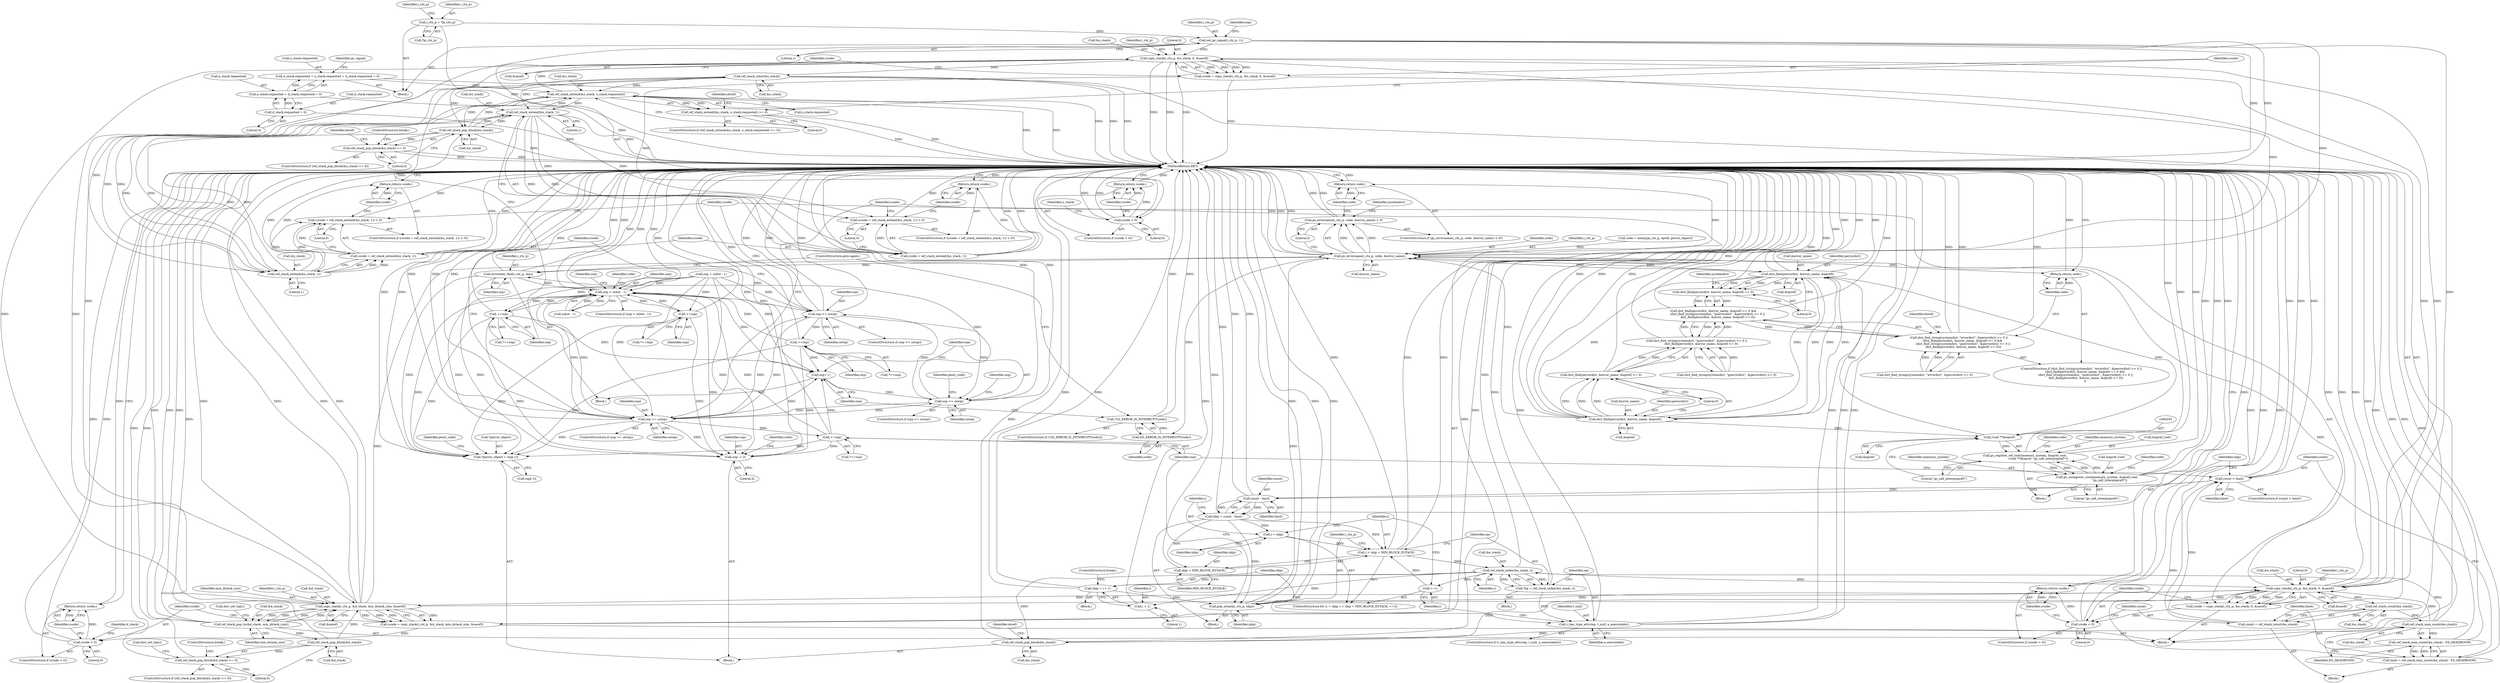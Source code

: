 digraph "0_ghostscript_b575e1ec42cc86f6a58c603f2a88fcc2af699cc8@API" {
"1000580" [label="(Call,copy_stack(i_ctx_p, &o_stack, 0, &saref))"];
"1000263" [label="(Call,set_gc_signal(i_ctx_p, 1))"];
"1000234" [label="(Call,i_ctx_p = *pi_ctx_p)"];
"1000548" [label="(Call,ref_stack_extend(&o_stack, o_stack.requested))"];
"1000456" [label="(Call,ref_stack_extend(&o_stack, 1))"];
"1000593" [label="(Call,ref_stack_clear(&o_stack))"];
"1000580" [label="(Call,copy_stack(i_ctx_p, &o_stack, 0, &saref))"];
"1000403" [label="(Call,copy_stack(i_ctx_p, &d_stack, min_dstack_size, &saref))"];
"1000430" [label="(Call,ref_stack_pop_block(&d_stack))"];
"1000416" [label="(Call,ref_stack_pop_to(&d_stack, min_dstack_size))"];
"1000465" [label="(Call,copy_stack(i_ctx_p, &e_stack, 0, &saref))"];
"1000325" [label="(Call,ref_stack_pop_block(&e_stack))"];
"1000520" [label="(Call,ref_stack_index(&e_stack, i))"];
"1000489" [label="(Call,ref_stack_max_count(&e_stack))"];
"1000482" [label="(Call,ref_stack_count(&e_stack))"];
"1000509" [label="(Call,i < skip + MIN_BLOCK_ESTACK)"];
"1000506" [label="(Call,i = skip)"];
"1000499" [label="(Call,skip = count - limit)"];
"1000501" [label="(Call,count - limit)"];
"1000494" [label="(Call,count > limit)"];
"1000480" [label="(Call,count = ref_stack_count(&e_stack))"];
"1000486" [label="(Call,limit = ref_stack_max_count(&e_stack) - ES_HEADROOM)"];
"1000488" [label="(Call,ref_stack_max_count(&e_stack) - ES_HEADROOM)"];
"1000514" [label="(Call,++i)"];
"1000605" [label="(Call,ref_stack_pop_block(&o_stack))"];
"1000394" [label="(Call,ref_stack_extend(&o_stack, 1))"];
"1000176" [label="(Call,o_stack.requested = e_stack.requested = d_stack.requested = 0)"];
"1000180" [label="(Call,e_stack.requested = d_stack.requested = 0)"];
"1000184" [label="(Call,d_stack.requested = 0)"];
"1000401" [label="(Call,ccode = copy_stack(i_ctx_p, &d_stack, min_dstack_size, &saref))"];
"1000411" [label="(Call,ccode < 0)"];
"1000414" [label="(Return,return ccode;)"];
"1000429" [label="(Call,ref_stack_pop_block(&d_stack) >= 0)"];
"1000463" [label="(Call,ccode = copy_stack(i_ctx_p, &e_stack, 0, &saref))"];
"1000473" [label="(Call,ccode < 0)"];
"1000476" [label="(Return,return ccode;)"];
"1000518" [label="(Call,*ep = ref_stack_index(&e_stack, i))"];
"1000525" [label="(Call,r_has_type_attrs(ep, t_null, a_executable))"];
"1000530" [label="(Call,skip = i + 1)"];
"1000536" [label="(Call,pop_estack(i_ctx_p, skip))"];
"1000628" [label="(Call,gs_errorname(i_ctx_p, code, &error_name))"];
"1000627" [label="(Call,gs_errorname(i_ctx_p, code, &error_name) < 0)"];
"1000634" [label="(Return,return code;)"];
"1000647" [label="(Call,dict_find(perrordict, &error_name, &epref))"];
"1000202" [label="(Call,(void **)&epref)"];
"1000198" [label="(Call,gs_register_ref_root(imemory_system, &epref_root,\n                             (void **)&epref, \"gs_call_interp(epref)\"))"];
"1000217" [label="(Call,gs_unregister_root(imemory_system, &epref_root,\n                           \"gs_call_interp(epref)\"))"];
"1000646" [label="(Call,dict_find(perrordict, &error_name, &epref) <= 0)"];
"1000645" [label="(Call,dict_find(perrordict, &error_name, &epref) <= 0 &&\n         (dict_find_string(systemdict, \"gserrordict\", &perrordict) <= 0 ||\n          dict_find(perrordict, &error_name, &epref) <= 0))"];
"1000637" [label="(Call,dict_find_string(systemdict, \"errordict\", &perrordict) <= 0 ||\n        (dict_find(perrordict, &error_name, &epref) <= 0 &&\n         (dict_find_string(systemdict, \"gserrordict\", &perrordict) <= 0 ||\n          dict_find(perrordict, &error_name, &epref) <= 0)))"];
"1000654" [label="(Call,dict_find_string(systemdict, \"gserrordict\", &perrordict) <= 0 ||\n          dict_find(perrordict, &error_name, &epref) <= 0)"];
"1000663" [label="(Call,dict_find(perrordict, &error_name, &epref))"];
"1000662" [label="(Call,dict_find(perrordict, &error_name, &epref) <= 0)"];
"1000670" [label="(Return,return code;)"];
"1000682" [label="(Call,GS_ERROR_IS_INTERRUPT(code))"];
"1000681" [label="(Call,!GS_ERROR_IS_INTERRUPT(code))"];
"1000703" [label="(Call,errorexec_find(i_ctx_p, osp))"];
"1000284" [label="(Call,*perror_object = osp[-1])"];
"1000301" [label="(Call,osp -= 2)"];
"1000371" [label="(Call,osp < osbot - 1)"];
"1000386" [label="(Call,osp >= ostop)"];
"1000423" [label="(Call,++osp)"];
"1000685" [label="(Call,osp++)"];
"1000688" [label="(Call,osp >= ostop)"];
"1000448" [label="(Call,osp >= ostop)"];
"1000541" [label="(Call,++osp)"];
"1000567" [label="(Call,++osp)"];
"1000598" [label="(Call,++osp)"];
"1000532" [label="(Call,i + 1)"];
"1000511" [label="(Call,skip + MIN_BLOCK_ESTACK)"];
"1000578" [label="(Call,ccode = copy_stack(i_ctx_p, &o_stack, 0, &saref))"];
"1000588" [label="(Call,ccode < 0)"];
"1000591" [label="(Return,return ccode;)"];
"1000391" [label="(Call,(ccode = ref_stack_extend(&o_stack, 1)) < 0)"];
"1000392" [label="(Call,ccode = ref_stack_extend(&o_stack, 1))"];
"1000399" [label="(Return,return ccode;)"];
"1000453" [label="(Call,(ccode = ref_stack_extend(&o_stack, 1)) < 0)"];
"1000454" [label="(Call,ccode = ref_stack_extend(&o_stack, 1))"];
"1000461" [label="(Return,return ccode;)"];
"1000547" [label="(Call,ref_stack_extend(&o_stack, o_stack.requested) >= 0)"];
"1000604" [label="(Call,ref_stack_pop_block(&o_stack) >= 0)"];
"1000423" [label="(Call,++osp)"];
"1000219" [label="(Call,&epref_root)"];
"1000611" [label="(Identifier,doref)"];
"1000263" [label="(Call,set_gc_signal(i_ctx_p, 1))"];
"1000501" [label="(Call,count - limit)"];
"1000598" [label="(Call,++osp)"];
"1000461" [label="(Return,return ccode;)"];
"1000422" [label="(Call,*++osp)"];
"1000478" [label="(Block,)"];
"1000191" [label="(Identifier,gc_signal)"];
"1000673" [label="(Identifier,doref)"];
"1000371" [label="(Call,osp < osbot - 1)"];
"1000707" [label="(MethodReturn,RET)"];
"1000604" [label="(Call,ref_stack_pop_block(&o_stack) >= 0)"];
"1000392" [label="(Call,ccode = ref_stack_extend(&o_stack, 1))"];
"1000538" [label="(Identifier,skip)"];
"1000645" [label="(Call,dict_find(perrordict, &error_name, &epref) <= 0 &&\n         (dict_find_string(systemdict, \"gserrordict\", &perrordict) <= 0 ||\n          dict_find(perrordict, &error_name, &epref) <= 0))"];
"1000482" [label="(Call,ref_stack_count(&e_stack))"];
"1000655" [label="(Call,dict_find_string(systemdict, \"gserrordict\", &perrordict) <= 0)"];
"1000393" [label="(Identifier,ccode)"];
"1000686" [label="(Identifier,osp)"];
"1000448" [label="(Call,osp >= ostop)"];
"1000303" [label="(Literal,2)"];
"1000176" [label="(Call,o_stack.requested = e_stack.requested = d_stack.requested = 0)"];
"1000199" [label="(Identifier,imemory_system)"];
"1000682" [label="(Call,GS_ERROR_IS_INTERRUPT(code))"];
"1000490" [label="(Call,&e_stack)"];
"1000394" [label="(Call,ref_stack_extend(&o_stack, 1))"];
"1000542" [label="(Identifier,osp)"];
"1000435" [label="(Call,dict_set_top())"];
"1000654" [label="(Call,dict_find_string(systemdict, \"gserrordict\", &perrordict) <= 0 ||\n          dict_find(perrordict, &error_name, &epref) <= 0)"];
"1000192" [label="(Block,)"];
"1000584" [label="(Literal,0)"];
"1000529" [label="(Block,)"];
"1000473" [label="(Call,ccode < 0)"];
"1000377" [label="(Identifier,osp)"];
"1000275" [label="(Block,)"];
"1000605" [label="(Call,ref_stack_pop_block(&o_stack))"];
"1000514" [label="(Call,++i)"];
"1000407" [label="(Identifier,min_dstack_size)"];
"1000704" [label="(Identifier,i_ctx_p)"];
"1000527" [label="(Identifier,t_null)"];
"1000391" [label="(Call,(ccode = ref_stack_extend(&o_stack, 1)) < 0)"];
"1000689" [label="(Identifier,osp)"];
"1000390" [label="(ControlStructure,if ((ccode = ref_stack_extend(&o_stack, 1)) < 0))"];
"1000398" [label="(Literal,0)"];
"1000419" [label="(Identifier,min_dstack_size)"];
"1000410" [label="(ControlStructure,if (ccode < 0))"];
"1000469" [label="(Literal,0)"];
"1000537" [label="(Identifier,i_ctx_p)"];
"1000582" [label="(Call,&o_stack)"];
"1000587" [label="(ControlStructure,if (ccode < 0))"];
"1000487" [label="(Identifier,limit)"];
"1000463" [label="(Call,ccode = copy_stack(i_ctx_p, &e_stack, 0, &saref))"];
"1000663" [label="(Call,dict_find(perrordict, &error_name, &epref))"];
"1000534" [label="(Literal,1)"];
"1000512" [label="(Identifier,skip)"];
"1000508" [label="(Identifier,skip)"];
"1000495" [label="(Identifier,count)"];
"1000591" [label="(Return,return ccode;)"];
"1000549" [label="(Call,&o_stack)"];
"1000228" [label="(Call,code = interp(pi_ctx_p, epref, perror_object))"];
"1000594" [label="(Call,&o_stack)"];
"1000449" [label="(Identifier,osp)"];
"1000540" [label="(Call,*++osp)"];
"1000580" [label="(Call,copy_stack(i_ctx_p, &o_stack, 0, &saref))"];
"1000515" [label="(Identifier,i)"];
"1000493" [label="(ControlStructure,if (count > limit))"];
"1000657" [label="(Identifier,systemdict)"];
"1000293" [label="(Identifier,pexit_code)"];
"1000531" [label="(Identifier,skip)"];
"1000497" [label="(Block,)"];
"1000185" [label="(Call,d_stack.requested)"];
"1000595" [label="(Identifier,o_stack)"];
"1000603" [label="(ControlStructure,if (ref_stack_pop_block(&o_stack) >= 0))"];
"1000518" [label="(Call,*ep = ref_stack_index(&e_stack, i))"];
"1000454" [label="(Call,ccode = ref_stack_extend(&o_stack, 1))"];
"1000627" [label="(Call,gs_errorname(i_ctx_p, code, &error_name) < 0)"];
"1000382" [label="(Identifier,code)"];
"1000430" [label="(Call,ref_stack_pop_block(&d_stack))"];
"1000373" [label="(Call,osbot - 1)"];
"1000243" [label="(Identifier,i_ctx_p)"];
"1000532" [label="(Call,i + 1)"];
"1000528" [label="(Identifier,a_executable)"];
"1000649" [label="(Call,&error_name)"];
"1000475" [label="(Literal,0)"];
"1000599" [label="(Identifier,osp)"];
"1000636" [label="(ControlStructure,if (dict_find_string(systemdict, \"errordict\", &perrordict) <= 0 ||\n        (dict_find(perrordict, &error_name, &epref) <= 0 &&\n         (dict_find_string(systemdict, \"gserrordict\", &perrordict) <= 0 ||\n          dict_find(perrordict, &error_name, &epref) <= 0))\n        ))"];
"1000177" [label="(Call,o_stack.requested)"];
"1000376" [label="(Call,osp = osbot - 1)"];
"1000687" [label="(ControlStructure,if (osp >= ostop))"];
"1000499" [label="(Call,skip = count - limit)"];
"1000635" [label="(Identifier,code)"];
"1000647" [label="(Call,dict_find(perrordict, &error_name, &epref))"];
"1000236" [label="(Call,*pi_ctx_p)"];
"1000541" [label="(Call,++osp)"];
"1000536" [label="(Call,pop_estack(i_ctx_p, skip))"];
"1000418" [label="(Identifier,d_stack)"];
"1000535" [label="(ControlStructure,break;)"];
"1000681" [label="(Call,!GS_ERROR_IS_INTERRUPT(code))"];
"1000456" [label="(Call,ref_stack_extend(&o_stack, 1))"];
"1000671" [label="(Identifier,code)"];
"1000464" [label="(Identifier,ccode)"];
"1000329" [label="(Identifier,doref)"];
"1000669" [label="(Literal,0)"];
"1000412" [label="(Identifier,ccode)"];
"1000530" [label="(Call,skip = i + 1)"];
"1000417" [label="(Call,&d_stack)"];
"1000510" [label="(Identifier,i)"];
"1000523" [label="(Identifier,i)"];
"1000503" [label="(Identifier,limit)"];
"1000184" [label="(Call,d_stack.requested = 0)"];
"1000411" [label="(Call,ccode < 0)"];
"1000307" [label="(Identifier,code)"];
"1000385" [label="(ControlStructure,if (osp >= ostop))"];
"1000588" [label="(Call,ccode < 0)"];
"1000568" [label="(Identifier,osp)"];
"1000399" [label="(Return,return ccode;)"];
"1000284" [label="(Call,*perror_object = osp[-1])"];
"1000597" [label="(Call,*++osp)"];
"1000287" [label="(Call,osp[-1])"];
"1000452" [label="(ControlStructure,if ((ccode = ref_stack_extend(&o_stack, 1)) < 0))"];
"1000526" [label="(Identifier,ep)"];
"1000488" [label="(Call,ref_stack_max_count(&e_stack) - ES_HEADROOM)"];
"1000551" [label="(Call,o_stack.requested)"];
"1000557" [label="(Identifier,doref)"];
"1000566" [label="(Call,*++osp)"];
"1000221" [label="(Literal,\"gs_call_interp(epref)\")"];
"1000235" [label="(Identifier,i_ctx_p)"];
"1000483" [label="(Call,&e_stack)"];
"1000474" [label="(Identifier,ccode)"];
"1000662" [label="(Call,dict_find(perrordict, &error_name, &epref) <= 0)"];
"1000646" [label="(Call,dict_find(perrordict, &error_name, &epref) <= 0)"];
"1000387" [label="(Identifier,osp)"];
"1000634" [label="(Return,return code;)"];
"1000579" [label="(Identifier,ccode)"];
"1000268" [label="(Identifier,esp)"];
"1000630" [label="(Identifier,code)"];
"1000507" [label="(Identifier,i)"];
"1000403" [label="(Call,copy_stack(i_ctx_p, &d_stack, min_dstack_size, &saref))"];
"1000217" [label="(Call,gs_unregister_root(imemory_system, &epref_root,\n                           \"gs_call_interp(epref)\"))"];
"1000401" [label="(Call,ccode = copy_stack(i_ctx_p, &d_stack, min_dstack_size, &saref))"];
"1000224" [label="(Identifier,code)"];
"1000589" [label="(Identifier,ccode)"];
"1000138" [label="(Block,)"];
"1000470" [label="(Call,&saref)"];
"1000520" [label="(Call,ref_stack_index(&e_stack, i))"];
"1000457" [label="(Call,&o_stack)"];
"1000492" [label="(Identifier,ES_HEADROOM)"];
"1000494" [label="(Call,count > limit)"];
"1000608" [label="(Literal,0)"];
"1000667" [label="(Call,&epref)"];
"1000651" [label="(Call,&epref)"];
"1000302" [label="(Identifier,osp)"];
"1000370" [label="(ControlStructure,if (osp < osbot - 1))"];
"1000424" [label="(Identifier,osp)"];
"1000481" [label="(Identifier,count)"];
"1000606" [label="(Call,&o_stack)"];
"1000413" [label="(Literal,0)"];
"1000688" [label="(Call,osp >= ostop)"];
"1000690" [label="(Identifier,ostop)"];
"1000619" [label="(ControlStructure,break;)"];
"1000496" [label="(Identifier,limit)"];
"1000395" [label="(Call,&o_stack)"];
"1000628" [label="(Call,gs_errorname(i_ctx_p, code, &error_name))"];
"1000450" [label="(Identifier,ostop)"];
"1000480" [label="(Call,count = ref_stack_count(&e_stack))"];
"1000648" [label="(Identifier,perrordict)"];
"1000188" [label="(Literal,0)"];
"1000445" [label="(ControlStructure,break;)"];
"1000181" [label="(Call,e_stack.requested)"];
"1000200" [label="(Call,&epref_root)"];
"1000264" [label="(Identifier,i_ctx_p)"];
"1000472" [label="(ControlStructure,if (ccode < 0))"];
"1000585" [label="(Call,&saref)"];
"1000206" [label="(Literal,\"gs_call_interp(epref)\")"];
"1000547" [label="(Call,ref_stack_extend(&o_stack, o_stack.requested) >= 0)"];
"1000567" [label="(Call,++osp)"];
"1000466" [label="(Identifier,i_ctx_p)"];
"1000519" [label="(Identifier,ep)"];
"1000477" [label="(Identifier,ccode)"];
"1000429" [label="(Call,ref_stack_pop_block(&d_stack) >= 0)"];
"1000633" [label="(Literal,0)"];
"1000467" [label="(Call,&e_stack)"];
"1000700" [label="(Identifier,osp)"];
"1000218" [label="(Identifier,imemory_system)"];
"1000626" [label="(ControlStructure,if (gs_errorname(i_ctx_p, code, &error_name) < 0))"];
"1000325" [label="(Call,ref_stack_pop_block(&e_stack))"];
"1000581" [label="(Identifier,i_ctx_p)"];
"1000453" [label="(Call,(ccode = ref_stack_extend(&o_stack, 1)) < 0)"];
"1000431" [label="(Call,&d_stack)"];
"1000180" [label="(Call,e_stack.requested = d_stack.requested = 0)"];
"1000638" [label="(Call,dict_find_string(systemdict, \"errordict\", &perrordict) <= 0)"];
"1000513" [label="(Identifier,MIN_BLOCK_ESTACK)"];
"1000665" [label="(Call,&error_name)"];
"1000509" [label="(Call,i < skip + MIN_BLOCK_ESTACK)"];
"1000460" [label="(Literal,0)"];
"1000578" [label="(Call,ccode = copy_stack(i_ctx_p, &o_stack, 0, &saref))"];
"1000234" [label="(Call,i_ctx_p = *pi_ctx_p)"];
"1000476" [label="(Return,return ccode;)"];
"1000524" [label="(ControlStructure,if (r_has_type_attrs(ep, t_null, a_executable)))"];
"1000202" [label="(Call,(void **)&epref)"];
"1000653" [label="(Literal,0)"];
"1000680" [label="(ControlStructure,if (!GS_ERROR_IS_INTERRUPT(code)))"];
"1000388" [label="(Identifier,ostop)"];
"1000486" [label="(Call,limit = ref_stack_max_count(&e_stack) - ES_HEADROOM)"];
"1000592" [label="(Identifier,ccode)"];
"1000683" [label="(Identifier,code)"];
"1000198" [label="(Call,gs_register_ref_root(imemory_system, &epref_root,\n                             (void **)&epref, \"gs_call_interp(epref)\"))"];
"1000459" [label="(Literal,1)"];
"1000705" [label="(Identifier,osp)"];
"1000546" [label="(ControlStructure,if (ref_stack_extend(&o_stack, o_stack.requested) >= 0))"];
"1000397" [label="(Literal,1)"];
"1000326" [label="(Call,&e_stack)"];
"1000706" [label="(ControlStructure,goto again;)"];
"1000265" [label="(Literal,1)"];
"1000433" [label="(Literal,0)"];
"1000386" [label="(Call,osp >= ostop)"];
"1000554" [label="(Literal,0)"];
"1000590" [label="(Literal,0)"];
"1000415" [label="(Identifier,ccode)"];
"1000416" [label="(Call,ref_stack_pop_to(&d_stack, min_dstack_size))"];
"1000465" [label="(Call,copy_stack(i_ctx_p, &e_stack, 0, &saref))"];
"1000204" [label="(Call,&epref)"];
"1000500" [label="(Identifier,skip)"];
"1000664" [label="(Identifier,perrordict)"];
"1000447" [label="(ControlStructure,if (osp >= ostop))"];
"1000506" [label="(Call,i = skip)"];
"1000402" [label="(Identifier,ccode)"];
"1000525" [label="(Call,r_has_type_attrs(ep, t_null, a_executable))"];
"1000516" [label="(Block,)"];
"1000383" [label="(Block,)"];
"1000489" [label="(Call,ref_stack_max_count(&e_stack))"];
"1000511" [label="(Call,skip + MIN_BLOCK_ESTACK)"];
"1000502" [label="(Identifier,count)"];
"1000670" [label="(Return,return code;)"];
"1000685" [label="(Call,osp++)"];
"1000593" [label="(Call,ref_stack_clear(&o_stack))"];
"1000372" [label="(Identifier,osp)"];
"1000404" [label="(Identifier,i_ctx_p)"];
"1000694" [label="(Identifier,pexit_code)"];
"1000533" [label="(Identifier,i)"];
"1000631" [label="(Call,&error_name)"];
"1000462" [label="(Identifier,ccode)"];
"1000428" [label="(ControlStructure,if (ref_stack_pop_block(&d_stack) >= 0))"];
"1000301" [label="(Call,osp -= 2)"];
"1000208" [label="(Identifier,code)"];
"1000637" [label="(Call,dict_find_string(systemdict, \"errordict\", &perrordict) <= 0 ||\n        (dict_find(perrordict, &error_name, &epref) <= 0 &&\n         (dict_find_string(systemdict, \"gserrordict\", &perrordict) <= 0 ||\n          dict_find(perrordict, &error_name, &epref) <= 0)))"];
"1000548" [label="(Call,ref_stack_extend(&o_stack, o_stack.requested))"];
"1000408" [label="(Call,&saref)"];
"1000703" [label="(Call,errorexec_find(i_ctx_p, osp))"];
"1000400" [label="(Identifier,ccode)"];
"1000414" [label="(Return,return ccode;)"];
"1000285" [label="(Call,*perror_object)"];
"1000505" [label="(ControlStructure,for (i = skip; i < skip + MIN_BLOCK_ESTACK; ++i))"];
"1000684" [label="(Block,)"];
"1000521" [label="(Call,&e_stack)"];
"1000640" [label="(Identifier,systemdict)"];
"1000629" [label="(Identifier,i_ctx_p)"];
"1000420" [label="(Call,dict_set_top())"];
"1000455" [label="(Identifier,ccode)"];
"1000405" [label="(Call,&d_stack)"];
"1000580" -> "1000578"  [label="AST: "];
"1000580" -> "1000585"  [label="CFG: "];
"1000581" -> "1000580"  [label="AST: "];
"1000582" -> "1000580"  [label="AST: "];
"1000584" -> "1000580"  [label="AST: "];
"1000585" -> "1000580"  [label="AST: "];
"1000578" -> "1000580"  [label="CFG: "];
"1000580" -> "1000707"  [label="DDG: "];
"1000580" -> "1000707"  [label="DDG: "];
"1000580" -> "1000707"  [label="DDG: "];
"1000580" -> "1000403"  [label="DDG: "];
"1000580" -> "1000465"  [label="DDG: "];
"1000580" -> "1000578"  [label="DDG: "];
"1000580" -> "1000578"  [label="DDG: "];
"1000580" -> "1000578"  [label="DDG: "];
"1000580" -> "1000578"  [label="DDG: "];
"1000263" -> "1000580"  [label="DDG: "];
"1000548" -> "1000580"  [label="DDG: "];
"1000403" -> "1000580"  [label="DDG: "];
"1000465" -> "1000580"  [label="DDG: "];
"1000580" -> "1000593"  [label="DDG: "];
"1000580" -> "1000628"  [label="DDG: "];
"1000263" -> "1000138"  [label="AST: "];
"1000263" -> "1000265"  [label="CFG: "];
"1000264" -> "1000263"  [label="AST: "];
"1000265" -> "1000263"  [label="AST: "];
"1000268" -> "1000263"  [label="CFG: "];
"1000263" -> "1000707"  [label="DDG: "];
"1000263" -> "1000707"  [label="DDG: "];
"1000234" -> "1000263"  [label="DDG: "];
"1000263" -> "1000403"  [label="DDG: "];
"1000263" -> "1000465"  [label="DDG: "];
"1000263" -> "1000628"  [label="DDG: "];
"1000234" -> "1000138"  [label="AST: "];
"1000234" -> "1000236"  [label="CFG: "];
"1000235" -> "1000234"  [label="AST: "];
"1000236" -> "1000234"  [label="AST: "];
"1000243" -> "1000234"  [label="CFG: "];
"1000234" -> "1000707"  [label="DDG: "];
"1000548" -> "1000547"  [label="AST: "];
"1000548" -> "1000551"  [label="CFG: "];
"1000549" -> "1000548"  [label="AST: "];
"1000551" -> "1000548"  [label="AST: "];
"1000554" -> "1000548"  [label="CFG: "];
"1000548" -> "1000707"  [label="DDG: "];
"1000548" -> "1000707"  [label="DDG: "];
"1000548" -> "1000394"  [label="DDG: "];
"1000548" -> "1000456"  [label="DDG: "];
"1000548" -> "1000547"  [label="DDG: "];
"1000548" -> "1000547"  [label="DDG: "];
"1000456" -> "1000548"  [label="DDG: "];
"1000593" -> "1000548"  [label="DDG: "];
"1000605" -> "1000548"  [label="DDG: "];
"1000394" -> "1000548"  [label="DDG: "];
"1000176" -> "1000548"  [label="DDG: "];
"1000548" -> "1000605"  [label="DDG: "];
"1000456" -> "1000454"  [label="AST: "];
"1000456" -> "1000459"  [label="CFG: "];
"1000457" -> "1000456"  [label="AST: "];
"1000459" -> "1000456"  [label="AST: "];
"1000454" -> "1000456"  [label="CFG: "];
"1000456" -> "1000707"  [label="DDG: "];
"1000456" -> "1000394"  [label="DDG: "];
"1000456" -> "1000453"  [label="DDG: "];
"1000456" -> "1000453"  [label="DDG: "];
"1000456" -> "1000454"  [label="DDG: "];
"1000456" -> "1000454"  [label="DDG: "];
"1000593" -> "1000456"  [label="DDG: "];
"1000605" -> "1000456"  [label="DDG: "];
"1000394" -> "1000456"  [label="DDG: "];
"1000456" -> "1000605"  [label="DDG: "];
"1000593" -> "1000383"  [label="AST: "];
"1000593" -> "1000594"  [label="CFG: "];
"1000594" -> "1000593"  [label="AST: "];
"1000599" -> "1000593"  [label="CFG: "];
"1000593" -> "1000707"  [label="DDG: "];
"1000593" -> "1000707"  [label="DDG: "];
"1000593" -> "1000394"  [label="DDG: "];
"1000593" -> "1000605"  [label="DDG: "];
"1000403" -> "1000401"  [label="AST: "];
"1000403" -> "1000408"  [label="CFG: "];
"1000404" -> "1000403"  [label="AST: "];
"1000405" -> "1000403"  [label="AST: "];
"1000407" -> "1000403"  [label="AST: "];
"1000408" -> "1000403"  [label="AST: "];
"1000401" -> "1000403"  [label="CFG: "];
"1000403" -> "1000707"  [label="DDG: "];
"1000403" -> "1000707"  [label="DDG: "];
"1000403" -> "1000707"  [label="DDG: "];
"1000403" -> "1000707"  [label="DDG: "];
"1000403" -> "1000401"  [label="DDG: "];
"1000403" -> "1000401"  [label="DDG: "];
"1000403" -> "1000401"  [label="DDG: "];
"1000403" -> "1000401"  [label="DDG: "];
"1000430" -> "1000403"  [label="DDG: "];
"1000416" -> "1000403"  [label="DDG: "];
"1000416" -> "1000403"  [label="DDG: "];
"1000465" -> "1000403"  [label="DDG: "];
"1000403" -> "1000416"  [label="DDG: "];
"1000403" -> "1000416"  [label="DDG: "];
"1000403" -> "1000465"  [label="DDG: "];
"1000403" -> "1000628"  [label="DDG: "];
"1000430" -> "1000429"  [label="AST: "];
"1000430" -> "1000431"  [label="CFG: "];
"1000431" -> "1000430"  [label="AST: "];
"1000433" -> "1000430"  [label="CFG: "];
"1000430" -> "1000707"  [label="DDG: "];
"1000430" -> "1000429"  [label="DDG: "];
"1000416" -> "1000430"  [label="DDG: "];
"1000416" -> "1000383"  [label="AST: "];
"1000416" -> "1000419"  [label="CFG: "];
"1000417" -> "1000416"  [label="AST: "];
"1000419" -> "1000416"  [label="AST: "];
"1000420" -> "1000416"  [label="CFG: "];
"1000416" -> "1000707"  [label="DDG: "];
"1000416" -> "1000707"  [label="DDG: "];
"1000416" -> "1000707"  [label="DDG: "];
"1000465" -> "1000463"  [label="AST: "];
"1000465" -> "1000470"  [label="CFG: "];
"1000466" -> "1000465"  [label="AST: "];
"1000467" -> "1000465"  [label="AST: "];
"1000469" -> "1000465"  [label="AST: "];
"1000470" -> "1000465"  [label="AST: "];
"1000463" -> "1000465"  [label="CFG: "];
"1000465" -> "1000707"  [label="DDG: "];
"1000465" -> "1000707"  [label="DDG: "];
"1000465" -> "1000707"  [label="DDG: "];
"1000465" -> "1000463"  [label="DDG: "];
"1000465" -> "1000463"  [label="DDG: "];
"1000465" -> "1000463"  [label="DDG: "];
"1000465" -> "1000463"  [label="DDG: "];
"1000325" -> "1000465"  [label="DDG: "];
"1000520" -> "1000465"  [label="DDG: "];
"1000489" -> "1000465"  [label="DDG: "];
"1000465" -> "1000482"  [label="DDG: "];
"1000465" -> "1000536"  [label="DDG: "];
"1000465" -> "1000628"  [label="DDG: "];
"1000325" -> "1000275"  [label="AST: "];
"1000325" -> "1000326"  [label="CFG: "];
"1000326" -> "1000325"  [label="AST: "];
"1000329" -> "1000325"  [label="CFG: "];
"1000325" -> "1000707"  [label="DDG: "];
"1000325" -> "1000707"  [label="DDG: "];
"1000520" -> "1000325"  [label="DDG: "];
"1000489" -> "1000325"  [label="DDG: "];
"1000520" -> "1000518"  [label="AST: "];
"1000520" -> "1000523"  [label="CFG: "];
"1000521" -> "1000520"  [label="AST: "];
"1000523" -> "1000520"  [label="AST: "];
"1000518" -> "1000520"  [label="CFG: "];
"1000520" -> "1000707"  [label="DDG: "];
"1000520" -> "1000514"  [label="DDG: "];
"1000520" -> "1000518"  [label="DDG: "];
"1000520" -> "1000518"  [label="DDG: "];
"1000489" -> "1000520"  [label="DDG: "];
"1000509" -> "1000520"  [label="DDG: "];
"1000520" -> "1000530"  [label="DDG: "];
"1000520" -> "1000532"  [label="DDG: "];
"1000489" -> "1000488"  [label="AST: "];
"1000489" -> "1000490"  [label="CFG: "];
"1000490" -> "1000489"  [label="AST: "];
"1000492" -> "1000489"  [label="CFG: "];
"1000489" -> "1000707"  [label="DDG: "];
"1000489" -> "1000488"  [label="DDG: "];
"1000482" -> "1000489"  [label="DDG: "];
"1000482" -> "1000480"  [label="AST: "];
"1000482" -> "1000483"  [label="CFG: "];
"1000483" -> "1000482"  [label="AST: "];
"1000480" -> "1000482"  [label="CFG: "];
"1000482" -> "1000480"  [label="DDG: "];
"1000509" -> "1000505"  [label="AST: "];
"1000509" -> "1000511"  [label="CFG: "];
"1000510" -> "1000509"  [label="AST: "];
"1000511" -> "1000509"  [label="AST: "];
"1000519" -> "1000509"  [label="CFG: "];
"1000537" -> "1000509"  [label="CFG: "];
"1000509" -> "1000707"  [label="DDG: "];
"1000509" -> "1000707"  [label="DDG: "];
"1000509" -> "1000707"  [label="DDG: "];
"1000506" -> "1000509"  [label="DDG: "];
"1000514" -> "1000509"  [label="DDG: "];
"1000499" -> "1000509"  [label="DDG: "];
"1000506" -> "1000505"  [label="AST: "];
"1000506" -> "1000508"  [label="CFG: "];
"1000507" -> "1000506"  [label="AST: "];
"1000508" -> "1000506"  [label="AST: "];
"1000510" -> "1000506"  [label="CFG: "];
"1000499" -> "1000506"  [label="DDG: "];
"1000499" -> "1000497"  [label="AST: "];
"1000499" -> "1000501"  [label="CFG: "];
"1000500" -> "1000499"  [label="AST: "];
"1000501" -> "1000499"  [label="AST: "];
"1000507" -> "1000499"  [label="CFG: "];
"1000499" -> "1000707"  [label="DDG: "];
"1000501" -> "1000499"  [label="DDG: "];
"1000501" -> "1000499"  [label="DDG: "];
"1000499" -> "1000511"  [label="DDG: "];
"1000499" -> "1000536"  [label="DDG: "];
"1000501" -> "1000503"  [label="CFG: "];
"1000502" -> "1000501"  [label="AST: "];
"1000503" -> "1000501"  [label="AST: "];
"1000501" -> "1000707"  [label="DDG: "];
"1000501" -> "1000707"  [label="DDG: "];
"1000494" -> "1000501"  [label="DDG: "];
"1000494" -> "1000501"  [label="DDG: "];
"1000494" -> "1000493"  [label="AST: "];
"1000494" -> "1000496"  [label="CFG: "];
"1000495" -> "1000494"  [label="AST: "];
"1000496" -> "1000494"  [label="AST: "];
"1000500" -> "1000494"  [label="CFG: "];
"1000542" -> "1000494"  [label="CFG: "];
"1000494" -> "1000707"  [label="DDG: "];
"1000494" -> "1000707"  [label="DDG: "];
"1000494" -> "1000707"  [label="DDG: "];
"1000480" -> "1000494"  [label="DDG: "];
"1000486" -> "1000494"  [label="DDG: "];
"1000480" -> "1000478"  [label="AST: "];
"1000481" -> "1000480"  [label="AST: "];
"1000487" -> "1000480"  [label="CFG: "];
"1000480" -> "1000707"  [label="DDG: "];
"1000486" -> "1000478"  [label="AST: "];
"1000486" -> "1000488"  [label="CFG: "];
"1000487" -> "1000486"  [label="AST: "];
"1000488" -> "1000486"  [label="AST: "];
"1000495" -> "1000486"  [label="CFG: "];
"1000486" -> "1000707"  [label="DDG: "];
"1000488" -> "1000486"  [label="DDG: "];
"1000488" -> "1000486"  [label="DDG: "];
"1000488" -> "1000492"  [label="CFG: "];
"1000492" -> "1000488"  [label="AST: "];
"1000488" -> "1000707"  [label="DDG: "];
"1000488" -> "1000707"  [label="DDG: "];
"1000514" -> "1000505"  [label="AST: "];
"1000514" -> "1000515"  [label="CFG: "];
"1000515" -> "1000514"  [label="AST: "];
"1000510" -> "1000514"  [label="CFG: "];
"1000605" -> "1000604"  [label="AST: "];
"1000605" -> "1000606"  [label="CFG: "];
"1000606" -> "1000605"  [label="AST: "];
"1000608" -> "1000605"  [label="CFG: "];
"1000605" -> "1000707"  [label="DDG: "];
"1000605" -> "1000394"  [label="DDG: "];
"1000605" -> "1000604"  [label="DDG: "];
"1000394" -> "1000605"  [label="DDG: "];
"1000394" -> "1000392"  [label="AST: "];
"1000394" -> "1000397"  [label="CFG: "];
"1000395" -> "1000394"  [label="AST: "];
"1000397" -> "1000394"  [label="AST: "];
"1000392" -> "1000394"  [label="CFG: "];
"1000394" -> "1000707"  [label="DDG: "];
"1000394" -> "1000391"  [label="DDG: "];
"1000394" -> "1000391"  [label="DDG: "];
"1000394" -> "1000392"  [label="DDG: "];
"1000394" -> "1000392"  [label="DDG: "];
"1000176" -> "1000138"  [label="AST: "];
"1000176" -> "1000180"  [label="CFG: "];
"1000177" -> "1000176"  [label="AST: "];
"1000180" -> "1000176"  [label="AST: "];
"1000191" -> "1000176"  [label="CFG: "];
"1000176" -> "1000707"  [label="DDG: "];
"1000180" -> "1000176"  [label="DDG: "];
"1000180" -> "1000184"  [label="CFG: "];
"1000181" -> "1000180"  [label="AST: "];
"1000184" -> "1000180"  [label="AST: "];
"1000180" -> "1000707"  [label="DDG: "];
"1000184" -> "1000180"  [label="DDG: "];
"1000184" -> "1000188"  [label="CFG: "];
"1000185" -> "1000184"  [label="AST: "];
"1000188" -> "1000184"  [label="AST: "];
"1000184" -> "1000707"  [label="DDG: "];
"1000401" -> "1000383"  [label="AST: "];
"1000402" -> "1000401"  [label="AST: "];
"1000412" -> "1000401"  [label="CFG: "];
"1000401" -> "1000707"  [label="DDG: "];
"1000401" -> "1000411"  [label="DDG: "];
"1000411" -> "1000410"  [label="AST: "];
"1000411" -> "1000413"  [label="CFG: "];
"1000412" -> "1000411"  [label="AST: "];
"1000413" -> "1000411"  [label="AST: "];
"1000415" -> "1000411"  [label="CFG: "];
"1000418" -> "1000411"  [label="CFG: "];
"1000411" -> "1000707"  [label="DDG: "];
"1000411" -> "1000707"  [label="DDG: "];
"1000411" -> "1000414"  [label="DDG: "];
"1000414" -> "1000410"  [label="AST: "];
"1000414" -> "1000415"  [label="CFG: "];
"1000415" -> "1000414"  [label="AST: "];
"1000707" -> "1000414"  [label="CFG: "];
"1000414" -> "1000707"  [label="DDG: "];
"1000415" -> "1000414"  [label="DDG: "];
"1000429" -> "1000428"  [label="AST: "];
"1000429" -> "1000433"  [label="CFG: "];
"1000433" -> "1000429"  [label="AST: "];
"1000435" -> "1000429"  [label="CFG: "];
"1000445" -> "1000429"  [label="CFG: "];
"1000429" -> "1000707"  [label="DDG: "];
"1000429" -> "1000707"  [label="DDG: "];
"1000463" -> "1000383"  [label="AST: "];
"1000464" -> "1000463"  [label="AST: "];
"1000474" -> "1000463"  [label="CFG: "];
"1000463" -> "1000707"  [label="DDG: "];
"1000463" -> "1000473"  [label="DDG: "];
"1000473" -> "1000472"  [label="AST: "];
"1000473" -> "1000475"  [label="CFG: "];
"1000474" -> "1000473"  [label="AST: "];
"1000475" -> "1000473"  [label="AST: "];
"1000477" -> "1000473"  [label="CFG: "];
"1000481" -> "1000473"  [label="CFG: "];
"1000473" -> "1000707"  [label="DDG: "];
"1000473" -> "1000707"  [label="DDG: "];
"1000473" -> "1000476"  [label="DDG: "];
"1000476" -> "1000472"  [label="AST: "];
"1000476" -> "1000477"  [label="CFG: "];
"1000477" -> "1000476"  [label="AST: "];
"1000707" -> "1000476"  [label="CFG: "];
"1000476" -> "1000707"  [label="DDG: "];
"1000477" -> "1000476"  [label="DDG: "];
"1000518" -> "1000516"  [label="AST: "];
"1000519" -> "1000518"  [label="AST: "];
"1000526" -> "1000518"  [label="CFG: "];
"1000518" -> "1000707"  [label="DDG: "];
"1000518" -> "1000525"  [label="DDG: "];
"1000525" -> "1000524"  [label="AST: "];
"1000525" -> "1000528"  [label="CFG: "];
"1000526" -> "1000525"  [label="AST: "];
"1000527" -> "1000525"  [label="AST: "];
"1000528" -> "1000525"  [label="AST: "];
"1000531" -> "1000525"  [label="CFG: "];
"1000515" -> "1000525"  [label="CFG: "];
"1000525" -> "1000707"  [label="DDG: "];
"1000525" -> "1000707"  [label="DDG: "];
"1000525" -> "1000707"  [label="DDG: "];
"1000525" -> "1000707"  [label="DDG: "];
"1000530" -> "1000529"  [label="AST: "];
"1000530" -> "1000532"  [label="CFG: "];
"1000531" -> "1000530"  [label="AST: "];
"1000532" -> "1000530"  [label="AST: "];
"1000535" -> "1000530"  [label="CFG: "];
"1000530" -> "1000707"  [label="DDG: "];
"1000530" -> "1000707"  [label="DDG: "];
"1000530" -> "1000536"  [label="DDG: "];
"1000536" -> "1000497"  [label="AST: "];
"1000536" -> "1000538"  [label="CFG: "];
"1000537" -> "1000536"  [label="AST: "];
"1000538" -> "1000536"  [label="AST: "];
"1000542" -> "1000536"  [label="CFG: "];
"1000536" -> "1000707"  [label="DDG: "];
"1000536" -> "1000707"  [label="DDG: "];
"1000536" -> "1000707"  [label="DDG: "];
"1000536" -> "1000628"  [label="DDG: "];
"1000628" -> "1000627"  [label="AST: "];
"1000628" -> "1000631"  [label="CFG: "];
"1000629" -> "1000628"  [label="AST: "];
"1000630" -> "1000628"  [label="AST: "];
"1000631" -> "1000628"  [label="AST: "];
"1000633" -> "1000628"  [label="CFG: "];
"1000628" -> "1000707"  [label="DDG: "];
"1000628" -> "1000707"  [label="DDG: "];
"1000628" -> "1000707"  [label="DDG: "];
"1000628" -> "1000627"  [label="DDG: "];
"1000628" -> "1000627"  [label="DDG: "];
"1000628" -> "1000627"  [label="DDG: "];
"1000228" -> "1000628"  [label="DDG: "];
"1000647" -> "1000628"  [label="DDG: "];
"1000663" -> "1000628"  [label="DDG: "];
"1000628" -> "1000634"  [label="DDG: "];
"1000628" -> "1000647"  [label="DDG: "];
"1000628" -> "1000670"  [label="DDG: "];
"1000628" -> "1000682"  [label="DDG: "];
"1000628" -> "1000703"  [label="DDG: "];
"1000627" -> "1000626"  [label="AST: "];
"1000627" -> "1000633"  [label="CFG: "];
"1000633" -> "1000627"  [label="AST: "];
"1000635" -> "1000627"  [label="CFG: "];
"1000640" -> "1000627"  [label="CFG: "];
"1000627" -> "1000707"  [label="DDG: "];
"1000627" -> "1000707"  [label="DDG: "];
"1000634" -> "1000626"  [label="AST: "];
"1000634" -> "1000635"  [label="CFG: "];
"1000635" -> "1000634"  [label="AST: "];
"1000707" -> "1000634"  [label="CFG: "];
"1000634" -> "1000707"  [label="DDG: "];
"1000635" -> "1000634"  [label="DDG: "];
"1000647" -> "1000646"  [label="AST: "];
"1000647" -> "1000651"  [label="CFG: "];
"1000648" -> "1000647"  [label="AST: "];
"1000649" -> "1000647"  [label="AST: "];
"1000651" -> "1000647"  [label="AST: "];
"1000653" -> "1000647"  [label="CFG: "];
"1000647" -> "1000707"  [label="DDG: "];
"1000647" -> "1000707"  [label="DDG: "];
"1000647" -> "1000707"  [label="DDG: "];
"1000647" -> "1000202"  [label="DDG: "];
"1000647" -> "1000646"  [label="DDG: "];
"1000647" -> "1000646"  [label="DDG: "];
"1000647" -> "1000646"  [label="DDG: "];
"1000663" -> "1000647"  [label="DDG: "];
"1000663" -> "1000647"  [label="DDG: "];
"1000202" -> "1000647"  [label="DDG: "];
"1000647" -> "1000663"  [label="DDG: "];
"1000647" -> "1000663"  [label="DDG: "];
"1000647" -> "1000663"  [label="DDG: "];
"1000202" -> "1000198"  [label="AST: "];
"1000202" -> "1000204"  [label="CFG: "];
"1000203" -> "1000202"  [label="AST: "];
"1000204" -> "1000202"  [label="AST: "];
"1000206" -> "1000202"  [label="CFG: "];
"1000202" -> "1000707"  [label="DDG: "];
"1000202" -> "1000198"  [label="DDG: "];
"1000663" -> "1000202"  [label="DDG: "];
"1000198" -> "1000192"  [label="AST: "];
"1000198" -> "1000206"  [label="CFG: "];
"1000199" -> "1000198"  [label="AST: "];
"1000200" -> "1000198"  [label="AST: "];
"1000206" -> "1000198"  [label="AST: "];
"1000208" -> "1000198"  [label="CFG: "];
"1000198" -> "1000707"  [label="DDG: "];
"1000198" -> "1000707"  [label="DDG: "];
"1000217" -> "1000198"  [label="DDG: "];
"1000217" -> "1000198"  [label="DDG: "];
"1000198" -> "1000217"  [label="DDG: "];
"1000198" -> "1000217"  [label="DDG: "];
"1000217" -> "1000192"  [label="AST: "];
"1000217" -> "1000221"  [label="CFG: "];
"1000218" -> "1000217"  [label="AST: "];
"1000219" -> "1000217"  [label="AST: "];
"1000221" -> "1000217"  [label="AST: "];
"1000224" -> "1000217"  [label="CFG: "];
"1000217" -> "1000707"  [label="DDG: "];
"1000217" -> "1000707"  [label="DDG: "];
"1000217" -> "1000707"  [label="DDG: "];
"1000646" -> "1000645"  [label="AST: "];
"1000646" -> "1000653"  [label="CFG: "];
"1000653" -> "1000646"  [label="AST: "];
"1000657" -> "1000646"  [label="CFG: "];
"1000645" -> "1000646"  [label="CFG: "];
"1000646" -> "1000707"  [label="DDG: "];
"1000646" -> "1000645"  [label="DDG: "];
"1000646" -> "1000645"  [label="DDG: "];
"1000645" -> "1000637"  [label="AST: "];
"1000645" -> "1000654"  [label="CFG: "];
"1000654" -> "1000645"  [label="AST: "];
"1000637" -> "1000645"  [label="CFG: "];
"1000645" -> "1000707"  [label="DDG: "];
"1000645" -> "1000707"  [label="DDG: "];
"1000645" -> "1000637"  [label="DDG: "];
"1000645" -> "1000637"  [label="DDG: "];
"1000654" -> "1000645"  [label="DDG: "];
"1000654" -> "1000645"  [label="DDG: "];
"1000645" -> "1000654"  [label="DDG: "];
"1000637" -> "1000636"  [label="AST: "];
"1000637" -> "1000638"  [label="CFG: "];
"1000638" -> "1000637"  [label="AST: "];
"1000671" -> "1000637"  [label="CFG: "];
"1000673" -> "1000637"  [label="CFG: "];
"1000637" -> "1000707"  [label="DDG: "];
"1000637" -> "1000707"  [label="DDG: "];
"1000637" -> "1000707"  [label="DDG: "];
"1000638" -> "1000637"  [label="DDG: "];
"1000638" -> "1000637"  [label="DDG: "];
"1000654" -> "1000655"  [label="CFG: "];
"1000654" -> "1000662"  [label="CFG: "];
"1000655" -> "1000654"  [label="AST: "];
"1000662" -> "1000654"  [label="AST: "];
"1000654" -> "1000707"  [label="DDG: "];
"1000655" -> "1000654"  [label="DDG: "];
"1000655" -> "1000654"  [label="DDG: "];
"1000662" -> "1000654"  [label="DDG: "];
"1000662" -> "1000654"  [label="DDG: "];
"1000663" -> "1000662"  [label="AST: "];
"1000663" -> "1000667"  [label="CFG: "];
"1000664" -> "1000663"  [label="AST: "];
"1000665" -> "1000663"  [label="AST: "];
"1000667" -> "1000663"  [label="AST: "];
"1000669" -> "1000663"  [label="CFG: "];
"1000663" -> "1000707"  [label="DDG: "];
"1000663" -> "1000707"  [label="DDG: "];
"1000663" -> "1000707"  [label="DDG: "];
"1000663" -> "1000662"  [label="DDG: "];
"1000663" -> "1000662"  [label="DDG: "];
"1000663" -> "1000662"  [label="DDG: "];
"1000662" -> "1000669"  [label="CFG: "];
"1000669" -> "1000662"  [label="AST: "];
"1000662" -> "1000707"  [label="DDG: "];
"1000670" -> "1000636"  [label="AST: "];
"1000670" -> "1000671"  [label="CFG: "];
"1000671" -> "1000670"  [label="AST: "];
"1000707" -> "1000670"  [label="CFG: "];
"1000670" -> "1000707"  [label="DDG: "];
"1000671" -> "1000670"  [label="DDG: "];
"1000682" -> "1000681"  [label="AST: "];
"1000682" -> "1000683"  [label="CFG: "];
"1000683" -> "1000682"  [label="AST: "];
"1000681" -> "1000682"  [label="CFG: "];
"1000682" -> "1000681"  [label="DDG: "];
"1000681" -> "1000680"  [label="AST: "];
"1000686" -> "1000681"  [label="CFG: "];
"1000706" -> "1000681"  [label="CFG: "];
"1000681" -> "1000707"  [label="DDG: "];
"1000681" -> "1000707"  [label="DDG: "];
"1000703" -> "1000684"  [label="AST: "];
"1000703" -> "1000705"  [label="CFG: "];
"1000704" -> "1000703"  [label="AST: "];
"1000705" -> "1000703"  [label="AST: "];
"1000706" -> "1000703"  [label="CFG: "];
"1000703" -> "1000707"  [label="DDG: "];
"1000703" -> "1000707"  [label="DDG: "];
"1000703" -> "1000284"  [label="DDG: "];
"1000703" -> "1000301"  [label="DDG: "];
"1000703" -> "1000371"  [label="DDG: "];
"1000688" -> "1000703"  [label="DDG: "];
"1000284" -> "1000275"  [label="AST: "];
"1000284" -> "1000287"  [label="CFG: "];
"1000285" -> "1000284"  [label="AST: "];
"1000287" -> "1000284"  [label="AST: "];
"1000293" -> "1000284"  [label="CFG: "];
"1000284" -> "1000707"  [label="DDG: "];
"1000284" -> "1000707"  [label="DDG: "];
"1000376" -> "1000284"  [label="DDG: "];
"1000598" -> "1000284"  [label="DDG: "];
"1000567" -> "1000284"  [label="DDG: "];
"1000448" -> "1000284"  [label="DDG: "];
"1000541" -> "1000284"  [label="DDG: "];
"1000371" -> "1000284"  [label="DDG: "];
"1000423" -> "1000284"  [label="DDG: "];
"1000301" -> "1000275"  [label="AST: "];
"1000301" -> "1000303"  [label="CFG: "];
"1000302" -> "1000301"  [label="AST: "];
"1000303" -> "1000301"  [label="AST: "];
"1000307" -> "1000301"  [label="CFG: "];
"1000301" -> "1000707"  [label="DDG: "];
"1000376" -> "1000301"  [label="DDG: "];
"1000598" -> "1000301"  [label="DDG: "];
"1000567" -> "1000301"  [label="DDG: "];
"1000448" -> "1000301"  [label="DDG: "];
"1000541" -> "1000301"  [label="DDG: "];
"1000371" -> "1000301"  [label="DDG: "];
"1000423" -> "1000301"  [label="DDG: "];
"1000371" -> "1000370"  [label="AST: "];
"1000371" -> "1000373"  [label="CFG: "];
"1000372" -> "1000371"  [label="AST: "];
"1000373" -> "1000371"  [label="AST: "];
"1000377" -> "1000371"  [label="CFG: "];
"1000382" -> "1000371"  [label="CFG: "];
"1000371" -> "1000707"  [label="DDG: "];
"1000371" -> "1000707"  [label="DDG: "];
"1000371" -> "1000707"  [label="DDG: "];
"1000376" -> "1000371"  [label="DDG: "];
"1000598" -> "1000371"  [label="DDG: "];
"1000567" -> "1000371"  [label="DDG: "];
"1000448" -> "1000371"  [label="DDG: "];
"1000541" -> "1000371"  [label="DDG: "];
"1000423" -> "1000371"  [label="DDG: "];
"1000373" -> "1000371"  [label="DDG: "];
"1000373" -> "1000371"  [label="DDG: "];
"1000371" -> "1000386"  [label="DDG: "];
"1000371" -> "1000448"  [label="DDG: "];
"1000371" -> "1000567"  [label="DDG: "];
"1000371" -> "1000598"  [label="DDG: "];
"1000371" -> "1000685"  [label="DDG: "];
"1000386" -> "1000385"  [label="AST: "];
"1000386" -> "1000388"  [label="CFG: "];
"1000387" -> "1000386"  [label="AST: "];
"1000388" -> "1000386"  [label="AST: "];
"1000393" -> "1000386"  [label="CFG: "];
"1000402" -> "1000386"  [label="CFG: "];
"1000386" -> "1000707"  [label="DDG: "];
"1000386" -> "1000707"  [label="DDG: "];
"1000386" -> "1000707"  [label="DDG: "];
"1000376" -> "1000386"  [label="DDG: "];
"1000688" -> "1000386"  [label="DDG: "];
"1000448" -> "1000386"  [label="DDG: "];
"1000386" -> "1000423"  [label="DDG: "];
"1000386" -> "1000448"  [label="DDG: "];
"1000386" -> "1000688"  [label="DDG: "];
"1000423" -> "1000422"  [label="AST: "];
"1000423" -> "1000424"  [label="CFG: "];
"1000424" -> "1000423"  [label="AST: "];
"1000422" -> "1000423"  [label="CFG: "];
"1000423" -> "1000707"  [label="DDG: "];
"1000423" -> "1000685"  [label="DDG: "];
"1000685" -> "1000684"  [label="AST: "];
"1000685" -> "1000686"  [label="CFG: "];
"1000686" -> "1000685"  [label="AST: "];
"1000689" -> "1000685"  [label="CFG: "];
"1000376" -> "1000685"  [label="DDG: "];
"1000598" -> "1000685"  [label="DDG: "];
"1000448" -> "1000685"  [label="DDG: "];
"1000541" -> "1000685"  [label="DDG: "];
"1000685" -> "1000688"  [label="DDG: "];
"1000688" -> "1000687"  [label="AST: "];
"1000688" -> "1000690"  [label="CFG: "];
"1000689" -> "1000688"  [label="AST: "];
"1000690" -> "1000688"  [label="AST: "];
"1000694" -> "1000688"  [label="CFG: "];
"1000700" -> "1000688"  [label="CFG: "];
"1000688" -> "1000707"  [label="DDG: "];
"1000688" -> "1000707"  [label="DDG: "];
"1000688" -> "1000448"  [label="DDG: "];
"1000448" -> "1000688"  [label="DDG: "];
"1000448" -> "1000447"  [label="AST: "];
"1000448" -> "1000450"  [label="CFG: "];
"1000449" -> "1000448"  [label="AST: "];
"1000450" -> "1000448"  [label="AST: "];
"1000455" -> "1000448"  [label="CFG: "];
"1000464" -> "1000448"  [label="CFG: "];
"1000448" -> "1000707"  [label="DDG: "];
"1000448" -> "1000707"  [label="DDG: "];
"1000448" -> "1000707"  [label="DDG: "];
"1000376" -> "1000448"  [label="DDG: "];
"1000448" -> "1000541"  [label="DDG: "];
"1000541" -> "1000540"  [label="AST: "];
"1000541" -> "1000542"  [label="CFG: "];
"1000542" -> "1000541"  [label="AST: "];
"1000540" -> "1000541"  [label="CFG: "];
"1000541" -> "1000707"  [label="DDG: "];
"1000567" -> "1000566"  [label="AST: "];
"1000567" -> "1000568"  [label="CFG: "];
"1000568" -> "1000567"  [label="AST: "];
"1000566" -> "1000567"  [label="CFG: "];
"1000567" -> "1000707"  [label="DDG: "];
"1000376" -> "1000567"  [label="DDG: "];
"1000598" -> "1000597"  [label="AST: "];
"1000598" -> "1000599"  [label="CFG: "];
"1000599" -> "1000598"  [label="AST: "];
"1000597" -> "1000598"  [label="CFG: "];
"1000598" -> "1000707"  [label="DDG: "];
"1000376" -> "1000598"  [label="DDG: "];
"1000532" -> "1000534"  [label="CFG: "];
"1000533" -> "1000532"  [label="AST: "];
"1000534" -> "1000532"  [label="AST: "];
"1000532" -> "1000707"  [label="DDG: "];
"1000511" -> "1000513"  [label="CFG: "];
"1000512" -> "1000511"  [label="AST: "];
"1000513" -> "1000511"  [label="AST: "];
"1000511" -> "1000707"  [label="DDG: "];
"1000578" -> "1000383"  [label="AST: "];
"1000579" -> "1000578"  [label="AST: "];
"1000589" -> "1000578"  [label="CFG: "];
"1000578" -> "1000707"  [label="DDG: "];
"1000578" -> "1000588"  [label="DDG: "];
"1000588" -> "1000587"  [label="AST: "];
"1000588" -> "1000590"  [label="CFG: "];
"1000589" -> "1000588"  [label="AST: "];
"1000590" -> "1000588"  [label="AST: "];
"1000592" -> "1000588"  [label="CFG: "];
"1000595" -> "1000588"  [label="CFG: "];
"1000588" -> "1000707"  [label="DDG: "];
"1000588" -> "1000707"  [label="DDG: "];
"1000588" -> "1000591"  [label="DDG: "];
"1000591" -> "1000587"  [label="AST: "];
"1000591" -> "1000592"  [label="CFG: "];
"1000592" -> "1000591"  [label="AST: "];
"1000707" -> "1000591"  [label="CFG: "];
"1000591" -> "1000707"  [label="DDG: "];
"1000592" -> "1000591"  [label="DDG: "];
"1000391" -> "1000390"  [label="AST: "];
"1000391" -> "1000398"  [label="CFG: "];
"1000392" -> "1000391"  [label="AST: "];
"1000398" -> "1000391"  [label="AST: "];
"1000400" -> "1000391"  [label="CFG: "];
"1000402" -> "1000391"  [label="CFG: "];
"1000391" -> "1000707"  [label="DDG: "];
"1000392" -> "1000391"  [label="DDG: "];
"1000393" -> "1000392"  [label="AST: "];
"1000398" -> "1000392"  [label="CFG: "];
"1000392" -> "1000707"  [label="DDG: "];
"1000392" -> "1000707"  [label="DDG: "];
"1000392" -> "1000399"  [label="DDG: "];
"1000399" -> "1000390"  [label="AST: "];
"1000399" -> "1000400"  [label="CFG: "];
"1000400" -> "1000399"  [label="AST: "];
"1000707" -> "1000399"  [label="CFG: "];
"1000399" -> "1000707"  [label="DDG: "];
"1000400" -> "1000399"  [label="DDG: "];
"1000453" -> "1000452"  [label="AST: "];
"1000453" -> "1000460"  [label="CFG: "];
"1000454" -> "1000453"  [label="AST: "];
"1000460" -> "1000453"  [label="AST: "];
"1000462" -> "1000453"  [label="CFG: "];
"1000464" -> "1000453"  [label="CFG: "];
"1000453" -> "1000707"  [label="DDG: "];
"1000454" -> "1000453"  [label="DDG: "];
"1000455" -> "1000454"  [label="AST: "];
"1000460" -> "1000454"  [label="CFG: "];
"1000454" -> "1000707"  [label="DDG: "];
"1000454" -> "1000707"  [label="DDG: "];
"1000454" -> "1000461"  [label="DDG: "];
"1000461" -> "1000452"  [label="AST: "];
"1000461" -> "1000462"  [label="CFG: "];
"1000462" -> "1000461"  [label="AST: "];
"1000707" -> "1000461"  [label="CFG: "];
"1000461" -> "1000707"  [label="DDG: "];
"1000462" -> "1000461"  [label="DDG: "];
"1000547" -> "1000546"  [label="AST: "];
"1000547" -> "1000554"  [label="CFG: "];
"1000554" -> "1000547"  [label="AST: "];
"1000557" -> "1000547"  [label="CFG: "];
"1000579" -> "1000547"  [label="CFG: "];
"1000547" -> "1000707"  [label="DDG: "];
"1000547" -> "1000707"  [label="DDG: "];
"1000604" -> "1000603"  [label="AST: "];
"1000604" -> "1000608"  [label="CFG: "];
"1000608" -> "1000604"  [label="AST: "];
"1000611" -> "1000604"  [label="CFG: "];
"1000619" -> "1000604"  [label="CFG: "];
"1000604" -> "1000707"  [label="DDG: "];
"1000604" -> "1000707"  [label="DDG: "];
}

